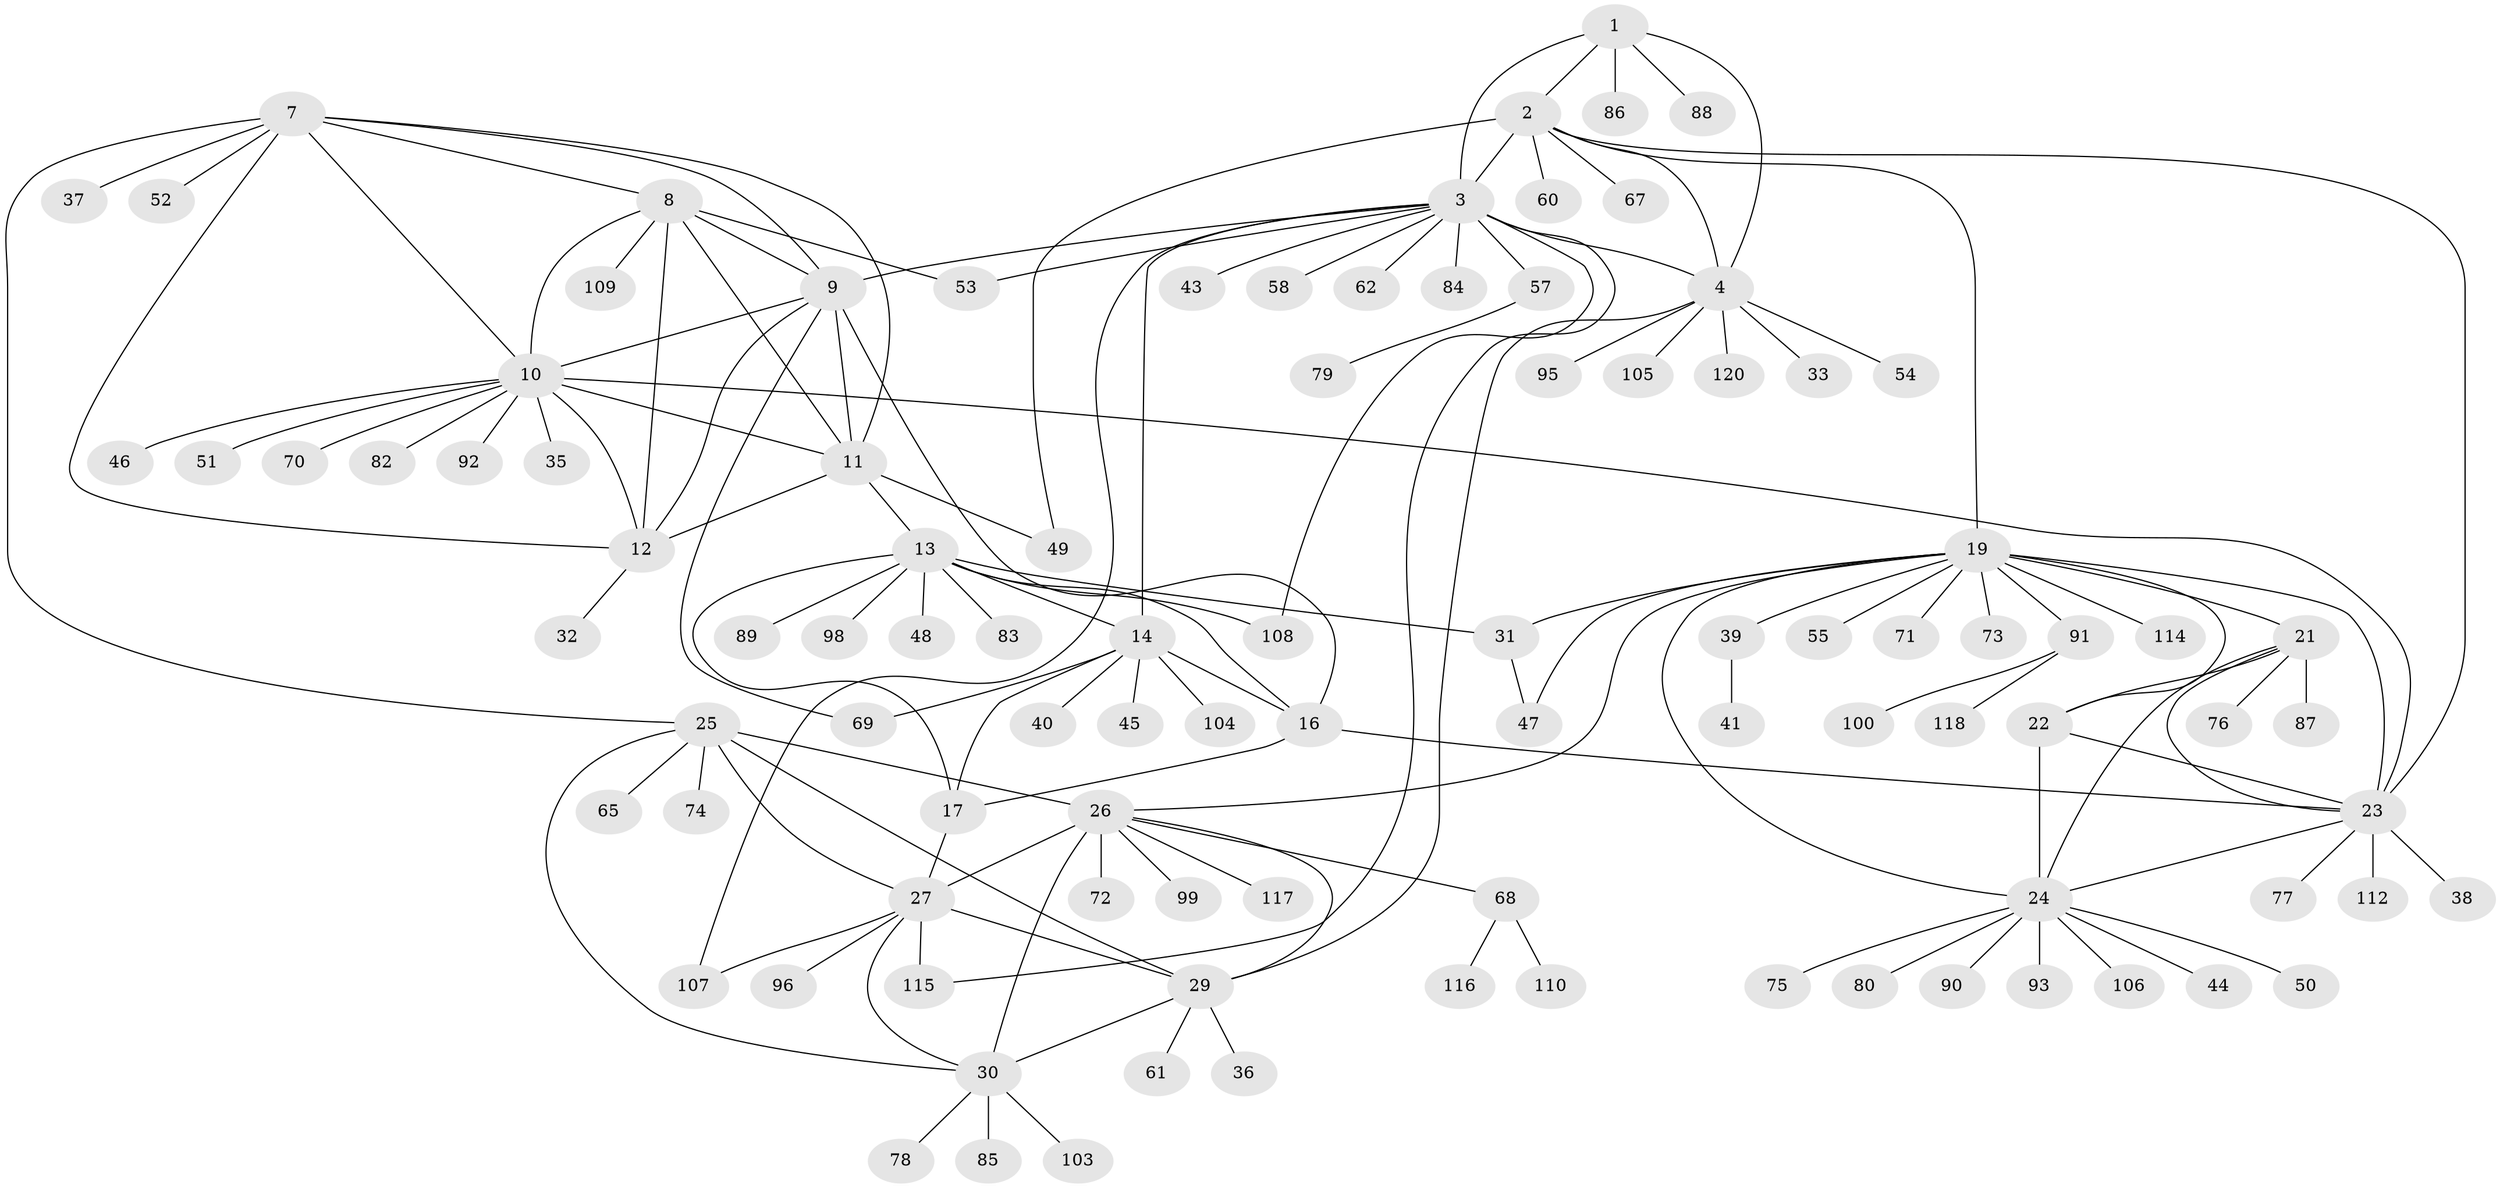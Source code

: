 // Generated by graph-tools (version 1.1) at 2025/52/02/27/25 19:52:15]
// undirected, 99 vertices, 142 edges
graph export_dot {
graph [start="1"]
  node [color=gray90,style=filled];
  1 [super="+111"];
  2 [super="+97"];
  3 [super="+5"];
  4 [super="+6"];
  7 [super="+81"];
  8;
  9 [super="+42"];
  10 [super="+34"];
  11 [super="+56"];
  12 [super="+66"];
  13 [super="+18"];
  14 [super="+15"];
  16;
  17 [super="+64"];
  19 [super="+20"];
  21 [super="+63"];
  22;
  23 [super="+94"];
  24 [super="+119"];
  25 [super="+59"];
  26 [super="+28"];
  27 [super="+101"];
  29;
  30 [super="+102"];
  31;
  32;
  33;
  35;
  36;
  37;
  38;
  39;
  40;
  41;
  43;
  44;
  45;
  46;
  47;
  48;
  49;
  50;
  51;
  52;
  53;
  54;
  55;
  57;
  58;
  60;
  61;
  62;
  65;
  67;
  68 [super="+113"];
  69;
  70;
  71;
  72;
  73;
  74;
  75;
  76;
  77;
  78;
  79;
  80;
  82;
  83;
  84;
  85;
  86;
  87;
  88;
  89;
  90;
  91;
  92;
  93;
  95;
  96;
  98;
  99;
  100;
  103;
  104;
  105;
  106;
  107;
  108;
  109;
  110;
  112;
  114;
  115;
  116;
  117;
  118;
  120;
  1 -- 2;
  1 -- 3 [weight=2];
  1 -- 4 [weight=2];
  1 -- 86;
  1 -- 88;
  2 -- 3 [weight=2];
  2 -- 4 [weight=2];
  2 -- 23;
  2 -- 49;
  2 -- 60;
  2 -- 67;
  2 -- 19;
  3 -- 4 [weight=4];
  3 -- 9;
  3 -- 43;
  3 -- 53;
  3 -- 58;
  3 -- 62;
  3 -- 108;
  3 -- 115;
  3 -- 107;
  3 -- 84;
  3 -- 57;
  3 -- 14;
  4 -- 105;
  4 -- 120;
  4 -- 33;
  4 -- 54;
  4 -- 29;
  4 -- 95;
  7 -- 8;
  7 -- 9;
  7 -- 10;
  7 -- 11;
  7 -- 12;
  7 -- 25;
  7 -- 37;
  7 -- 52;
  8 -- 9;
  8 -- 10;
  8 -- 11;
  8 -- 12;
  8 -- 53;
  8 -- 109;
  9 -- 10;
  9 -- 11;
  9 -- 12;
  9 -- 69;
  9 -- 16;
  10 -- 11;
  10 -- 12;
  10 -- 23 [weight=2];
  10 -- 35;
  10 -- 46;
  10 -- 51;
  10 -- 70;
  10 -- 82;
  10 -- 92;
  11 -- 12;
  11 -- 13;
  11 -- 49;
  12 -- 32;
  13 -- 14 [weight=4];
  13 -- 16 [weight=2];
  13 -- 17 [weight=2];
  13 -- 31;
  13 -- 48;
  13 -- 89;
  13 -- 108;
  13 -- 98;
  13 -- 83;
  14 -- 16 [weight=2];
  14 -- 17 [weight=2];
  14 -- 104;
  14 -- 69;
  14 -- 40;
  14 -- 45;
  16 -- 17;
  16 -- 23;
  17 -- 27;
  19 -- 21 [weight=2];
  19 -- 22 [weight=2];
  19 -- 23 [weight=2];
  19 -- 24 [weight=2];
  19 -- 26;
  19 -- 31;
  19 -- 39;
  19 -- 73;
  19 -- 91;
  19 -- 114;
  19 -- 71;
  19 -- 47;
  19 -- 55;
  21 -- 22;
  21 -- 23;
  21 -- 24;
  21 -- 76;
  21 -- 87;
  22 -- 23;
  22 -- 24;
  23 -- 24;
  23 -- 38;
  23 -- 77;
  23 -- 112;
  24 -- 44;
  24 -- 50;
  24 -- 75;
  24 -- 80;
  24 -- 90;
  24 -- 93;
  24 -- 106;
  25 -- 26 [weight=2];
  25 -- 27;
  25 -- 29;
  25 -- 30;
  25 -- 65;
  25 -- 74;
  26 -- 27 [weight=2];
  26 -- 29 [weight=2];
  26 -- 30 [weight=2];
  26 -- 117;
  26 -- 99;
  26 -- 68;
  26 -- 72;
  27 -- 29;
  27 -- 30;
  27 -- 96;
  27 -- 107;
  27 -- 115;
  29 -- 30;
  29 -- 36;
  29 -- 61;
  30 -- 78;
  30 -- 85;
  30 -- 103;
  31 -- 47;
  39 -- 41;
  57 -- 79;
  68 -- 110;
  68 -- 116;
  91 -- 100;
  91 -- 118;
}
